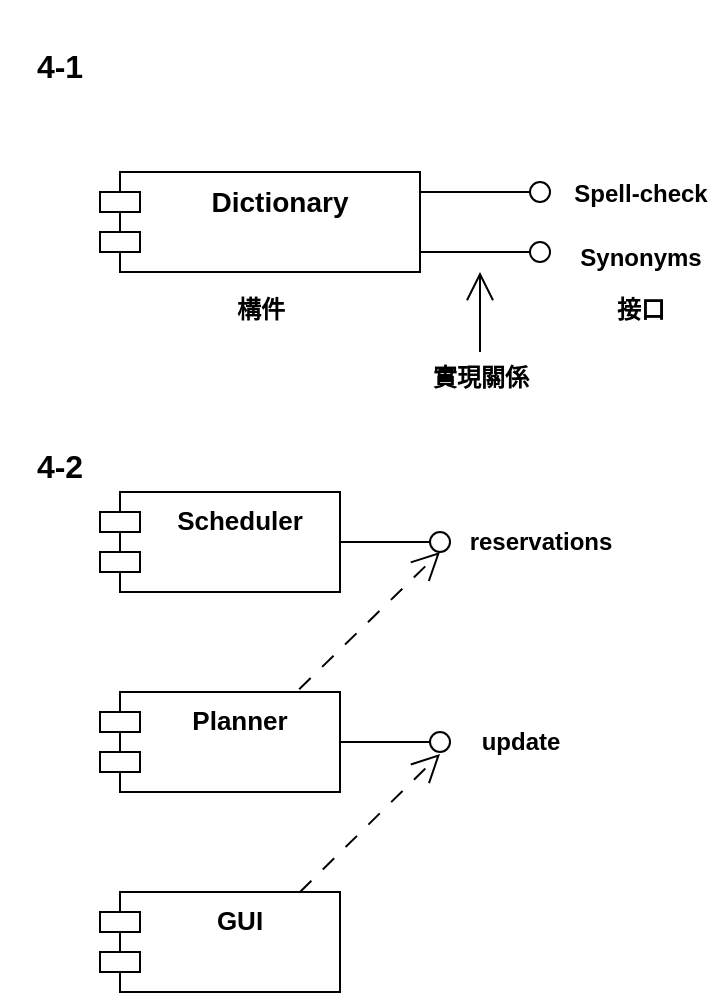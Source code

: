 <mxfile version="22.0.8" type="github">
  <diagram name="第 1 页" id="4EmPoXD_2-LQlN9BmV32">
    <mxGraphModel dx="1050" dy="534" grid="1" gridSize="10" guides="1" tooltips="1" connect="1" arrows="1" fold="1" page="1" pageScale="1" pageWidth="827" pageHeight="1169" math="0" shadow="0">
      <root>
        <mxCell id="0" />
        <mxCell id="1" parent="0" />
        <mxCell id="LP6vQsc6b6JN-bICqdqd-37" value="&lt;b&gt;&lt;font style=&quot;font-size: 14px;&quot;&gt;Dictionary&lt;/font&gt;&lt;/b&gt;" style="shape=module;align=left;spacingLeft=20;align=center;verticalAlign=top;whiteSpace=wrap;html=1;" vertex="1" parent="1">
          <mxGeometry x="80" y="100" width="160" height="50" as="geometry" />
        </mxCell>
        <mxCell id="LP6vQsc6b6JN-bICqdqd-38" value="" style="rounded=0;orthogonalLoop=1;jettySize=auto;html=1;endArrow=oval;endFill=0;sketch=0;sourcePerimeterSpacing=0;targetPerimeterSpacing=0;endSize=10;" edge="1" parent="1">
          <mxGeometry relative="1" as="geometry">
            <mxPoint x="240" y="110" as="sourcePoint" />
            <mxPoint x="300" y="110" as="targetPoint" />
          </mxGeometry>
        </mxCell>
        <mxCell id="LP6vQsc6b6JN-bICqdqd-39" value="" style="rounded=0;orthogonalLoop=1;jettySize=auto;html=1;endArrow=oval;endFill=0;sketch=0;sourcePerimeterSpacing=0;targetPerimeterSpacing=0;endSize=10;" edge="1" parent="1">
          <mxGeometry relative="1" as="geometry">
            <mxPoint x="240" y="140" as="sourcePoint" />
            <mxPoint x="300" y="140" as="targetPoint" />
          </mxGeometry>
        </mxCell>
        <mxCell id="LP6vQsc6b6JN-bICqdqd-40" value="Spell-check" style="text;align=center;fontStyle=1;verticalAlign=middle;spacingLeft=3;spacingRight=3;strokeColor=none;rotatable=0;points=[[0,0.5],[1,0.5]];portConstraint=eastwest;html=1;" vertex="1" parent="1">
          <mxGeometry x="310" y="98" width="80" height="26" as="geometry" />
        </mxCell>
        <mxCell id="LP6vQsc6b6JN-bICqdqd-41" value="Synonyms" style="text;align=center;fontStyle=1;verticalAlign=middle;spacingLeft=3;spacingRight=3;strokeColor=none;rotatable=0;points=[[0,0.5],[1,0.5]];portConstraint=eastwest;html=1;" vertex="1" parent="1">
          <mxGeometry x="310" y="130" width="80" height="26" as="geometry" />
        </mxCell>
        <mxCell id="LP6vQsc6b6JN-bICqdqd-42" value="構件" style="text;align=center;fontStyle=1;verticalAlign=middle;spacingLeft=3;spacingRight=3;strokeColor=none;rotatable=0;points=[[0,0.5],[1,0.5]];portConstraint=eastwest;html=1;" vertex="1" parent="1">
          <mxGeometry x="120" y="156" width="80" height="26" as="geometry" />
        </mxCell>
        <mxCell id="LP6vQsc6b6JN-bICqdqd-43" value="&lt;div&gt;接口&lt;/div&gt;" style="text;align=center;fontStyle=1;verticalAlign=middle;spacingLeft=3;spacingRight=3;strokeColor=none;rotatable=0;points=[[0,0.5],[1,0.5]];portConstraint=eastwest;html=1;" vertex="1" parent="1">
          <mxGeometry x="310" y="156" width="80" height="26" as="geometry" />
        </mxCell>
        <mxCell id="LP6vQsc6b6JN-bICqdqd-44" value="實現關係" style="text;align=center;fontStyle=1;verticalAlign=middle;spacingLeft=3;spacingRight=3;strokeColor=none;rotatable=0;points=[[0,0.5],[1,0.5]];portConstraint=eastwest;html=1;" vertex="1" parent="1">
          <mxGeometry x="230" y="190" width="80" height="26" as="geometry" />
        </mxCell>
        <mxCell id="LP6vQsc6b6JN-bICqdqd-45" value="" style="endArrow=open;endFill=1;endSize=12;html=1;rounded=0;" edge="1" parent="1">
          <mxGeometry width="160" relative="1" as="geometry">
            <mxPoint x="270" y="190" as="sourcePoint" />
            <mxPoint x="270" y="150" as="targetPoint" />
          </mxGeometry>
        </mxCell>
        <mxCell id="LP6vQsc6b6JN-bICqdqd-46" value="&lt;h1&gt;&lt;font style=&quot;font-size: 16px;&quot;&gt;4-1&lt;/font&gt;&lt;/h1&gt;" style="text;html=1;strokeColor=none;fillColor=none;align=center;verticalAlign=middle;whiteSpace=wrap;rounded=0;" vertex="1" parent="1">
          <mxGeometry x="30" y="30" width="60" height="30" as="geometry" />
        </mxCell>
        <mxCell id="LP6vQsc6b6JN-bICqdqd-47" value="&lt;h1&gt;&lt;font style=&quot;font-size: 16px;&quot;&gt;4-2&lt;/font&gt;&lt;/h1&gt;" style="text;html=1;strokeColor=none;fillColor=none;align=center;verticalAlign=middle;whiteSpace=wrap;rounded=0;" vertex="1" parent="1">
          <mxGeometry x="30" y="230" width="60" height="30" as="geometry" />
        </mxCell>
        <mxCell id="LP6vQsc6b6JN-bICqdqd-48" value="&lt;b&gt;&lt;font style=&quot;font-size: 13px;&quot;&gt;GUI&lt;/font&gt;&lt;/b&gt;" style="shape=module;align=left;spacingLeft=20;align=center;verticalAlign=top;whiteSpace=wrap;html=1;" vertex="1" parent="1">
          <mxGeometry x="80" y="460" width="120" height="50" as="geometry" />
        </mxCell>
        <mxCell id="LP6vQsc6b6JN-bICqdqd-49" value="&lt;b&gt;&lt;font style=&quot;font-size: 13px;&quot;&gt;Planner&lt;/font&gt;&lt;/b&gt;" style="shape=module;align=left;spacingLeft=20;align=center;verticalAlign=top;whiteSpace=wrap;html=1;" vertex="1" parent="1">
          <mxGeometry x="80" y="360" width="120" height="50" as="geometry" />
        </mxCell>
        <mxCell id="LP6vQsc6b6JN-bICqdqd-50" value="&lt;b&gt;&lt;font style=&quot;font-size: 13px;&quot;&gt;Scheduler&lt;/font&gt;&lt;/b&gt;" style="shape=module;align=left;spacingLeft=20;align=center;verticalAlign=top;whiteSpace=wrap;html=1;" vertex="1" parent="1">
          <mxGeometry x="80" y="260" width="120" height="50" as="geometry" />
        </mxCell>
        <mxCell id="LP6vQsc6b6JN-bICqdqd-51" value="" style="rounded=0;orthogonalLoop=1;jettySize=auto;html=1;endArrow=oval;endFill=0;sketch=0;sourcePerimeterSpacing=0;targetPerimeterSpacing=0;endSize=10;exitX=1;exitY=0.5;exitDx=0;exitDy=0;" edge="1" parent="1" source="LP6vQsc6b6JN-bICqdqd-50">
          <mxGeometry relative="1" as="geometry">
            <mxPoint x="250" y="120" as="sourcePoint" />
            <mxPoint x="250" y="285" as="targetPoint" />
          </mxGeometry>
        </mxCell>
        <mxCell id="LP6vQsc6b6JN-bICqdqd-52" value="" style="rounded=0;orthogonalLoop=1;jettySize=auto;html=1;endArrow=oval;endFill=0;sketch=0;sourcePerimeterSpacing=0;targetPerimeterSpacing=0;endSize=10;exitX=1;exitY=0.5;exitDx=0;exitDy=0;" edge="1" parent="1" source="LP6vQsc6b6JN-bICqdqd-49">
          <mxGeometry relative="1" as="geometry">
            <mxPoint x="220" y="305" as="sourcePoint" />
            <mxPoint x="250" y="385" as="targetPoint" />
          </mxGeometry>
        </mxCell>
        <mxCell id="LP6vQsc6b6JN-bICqdqd-53" value="" style="endArrow=open;endFill=1;endSize=12;html=1;rounded=0;exitX=0.83;exitY=-0.028;exitDx=0;exitDy=0;exitPerimeter=0;dashed=1;dashPattern=8 8;" edge="1" parent="1" source="LP6vQsc6b6JN-bICqdqd-49">
          <mxGeometry width="160" relative="1" as="geometry">
            <mxPoint x="280" y="200" as="sourcePoint" />
            <mxPoint x="250" y="290" as="targetPoint" />
          </mxGeometry>
        </mxCell>
        <mxCell id="LP6vQsc6b6JN-bICqdqd-54" value="" style="endArrow=open;endFill=1;endSize=12;html=1;rounded=0;exitX=0.83;exitY=-0.028;exitDx=0;exitDy=0;exitPerimeter=0;dashed=1;dashPattern=8 8;" edge="1" parent="1">
          <mxGeometry width="160" relative="1" as="geometry">
            <mxPoint x="180" y="460" as="sourcePoint" />
            <mxPoint x="250" y="391" as="targetPoint" />
          </mxGeometry>
        </mxCell>
        <mxCell id="LP6vQsc6b6JN-bICqdqd-55" value="reservations" style="text;align=center;fontStyle=1;verticalAlign=middle;spacingLeft=3;spacingRight=3;strokeColor=none;rotatable=0;points=[[0,0.5],[1,0.5]];portConstraint=eastwest;html=1;" vertex="1" parent="1">
          <mxGeometry x="260" y="272" width="80" height="26" as="geometry" />
        </mxCell>
        <mxCell id="LP6vQsc6b6JN-bICqdqd-56" value="update" style="text;align=center;fontStyle=1;verticalAlign=middle;spacingLeft=3;spacingRight=3;strokeColor=none;rotatable=0;points=[[0,0.5],[1,0.5]];portConstraint=eastwest;html=1;" vertex="1" parent="1">
          <mxGeometry x="250" y="372" width="80" height="26" as="geometry" />
        </mxCell>
      </root>
    </mxGraphModel>
  </diagram>
</mxfile>
